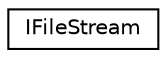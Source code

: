 digraph "Graphical Class Hierarchy"
{
  edge [fontname="Helvetica",fontsize="10",labelfontname="Helvetica",labelfontsize="10"];
  node [fontname="Helvetica",fontsize="10",shape=record];
  rankdir="LR";
  Node1 [label="IFileStream",height=0.2,width=0.4,color="black", fillcolor="white", style="filled",URL="$struct_i_file_stream.html"];
}
